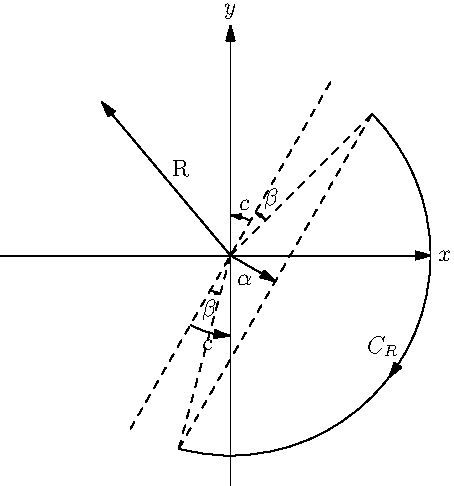//===============================================
//  To generate pdf output:
//    $ asy -f pdf contour.asy
//
//  To generate eps output:
//    $ asy contour.asy
//===============================================

//size(6cm,0);
import math;
import graph;
import geometry;  // for special arc

//unitsize(1.5);

// x and y axis
draw( (-115,0)--(100,0), Arrow );
draw( (0,-115)--(0,115), Arrow );
label("$x$", (100,0), E);
label("$y$", (0,115), N);

real rmax = 100;
real c = 30;  // deg
real beta = 15;  // deg

pair O = (0,0);
pair B = dir(90-c-beta);
pair A = dir(270-c+beta);
pair C = dir(90-c);
pair D = dir(90);
pair E = dir(270-c);
pair F = dir(270);
pair G = dir(360-c);
draw( "$C_R$", arc( B, O, A, rmax),black, Arrow(Relative(0.55)), PenMargins );
draw( "$\beta$", arc( B, O, C, 25),black, Arrow, PenMargins );
draw( "$c$", arc( C, O, D, 20),black, Arrow, PenMargins );
draw( "$\beta$", arc( E, O, A, 20),black, Arrow, PenMargins );
//draw( "$c$", arc( E, O, F, 30),black, Arrow, PenMargins );
draw( "$c$", arc( E, O, F, 40),black, Arrow, PenMargins );

draw( O--rmax*B, dashed );
draw( rmax*E--rmax*C, dashed );
draw( O--rmax*A, dashed );
draw( rmax*A--rmax*B, dashed );
draw( "$\alpha$", O--rmax*Sin(beta)*G, Arrow );
draw( "R", O--rmax*dir(130), Arrow );


//draw( "A", arc( (0,0), B, A ),black, Arrow(Relative(0.55)), PenMargins );


//real thetaB = 90 - c - beta;
//real thetaA = 270 - c + beta;
//pair pB = (rmax*Cos(thetaB), rmax*Sin(thetaB));
//pair pA = (rmax*Cos(thetaA), rmax*Sin(thetaA));
//draw( arc( (0,0), pB, pA ),black, Arrow(Relative(0.55)), PenMargins );
//draw( pA--pB, Arrow(Relative(0.75)) );

// real rmin = 10;
// real y1 = 2.0;
// real x1 = - sqrt( rmin*rmin - y1*y1 );
// pair pE = (x1, y1);
// pair pG = (x1, -y1);
// //draw( arc( (0,0), pE, pG, CW), black, Arrow(Relative(0.55)), PenMargins );
// 
// real rmax = 100;
// real x2 = 40;
// real y2 = sqrt( rmax*rmax-x2*x2 );
// real x3 = - sqrt( rmax * rmax - y1 * y1 );
// pair pA = (x2, -y2);
// pair pB = (x2, y2);
// pair pD = (x3, y1);
// pair pH = (x3, -y1);
// //draw( arc( (0,0), pB, pD ),black, Arrow(Relative(0.55)), PenMargins );
// //draw( arc( (0,0), pH, pA ),black, Arrow(Relative(0.55)), PenMargins );
// 
// 
// //draw( pD--pE, Arrow(Relative(0.75)) );
// //draw( pG--pH, Arrow(Relative(0.75)) );
// //draw( pA--pB, Arrow(Relative(0.75)) );
// 
// label("$A$", pA, SE);
// label("$B$", pB, NE);
// label("$C$", (0,rmax), NW);
// label("$D$", pD, NW);
// label("$E$", pE, NW);
// label("$F$", (rmin,0), SE);
// label("$G$", pG, SW);
// label("$H$", pH, SW);
// label("$I$", (0,-rmax), SW);







